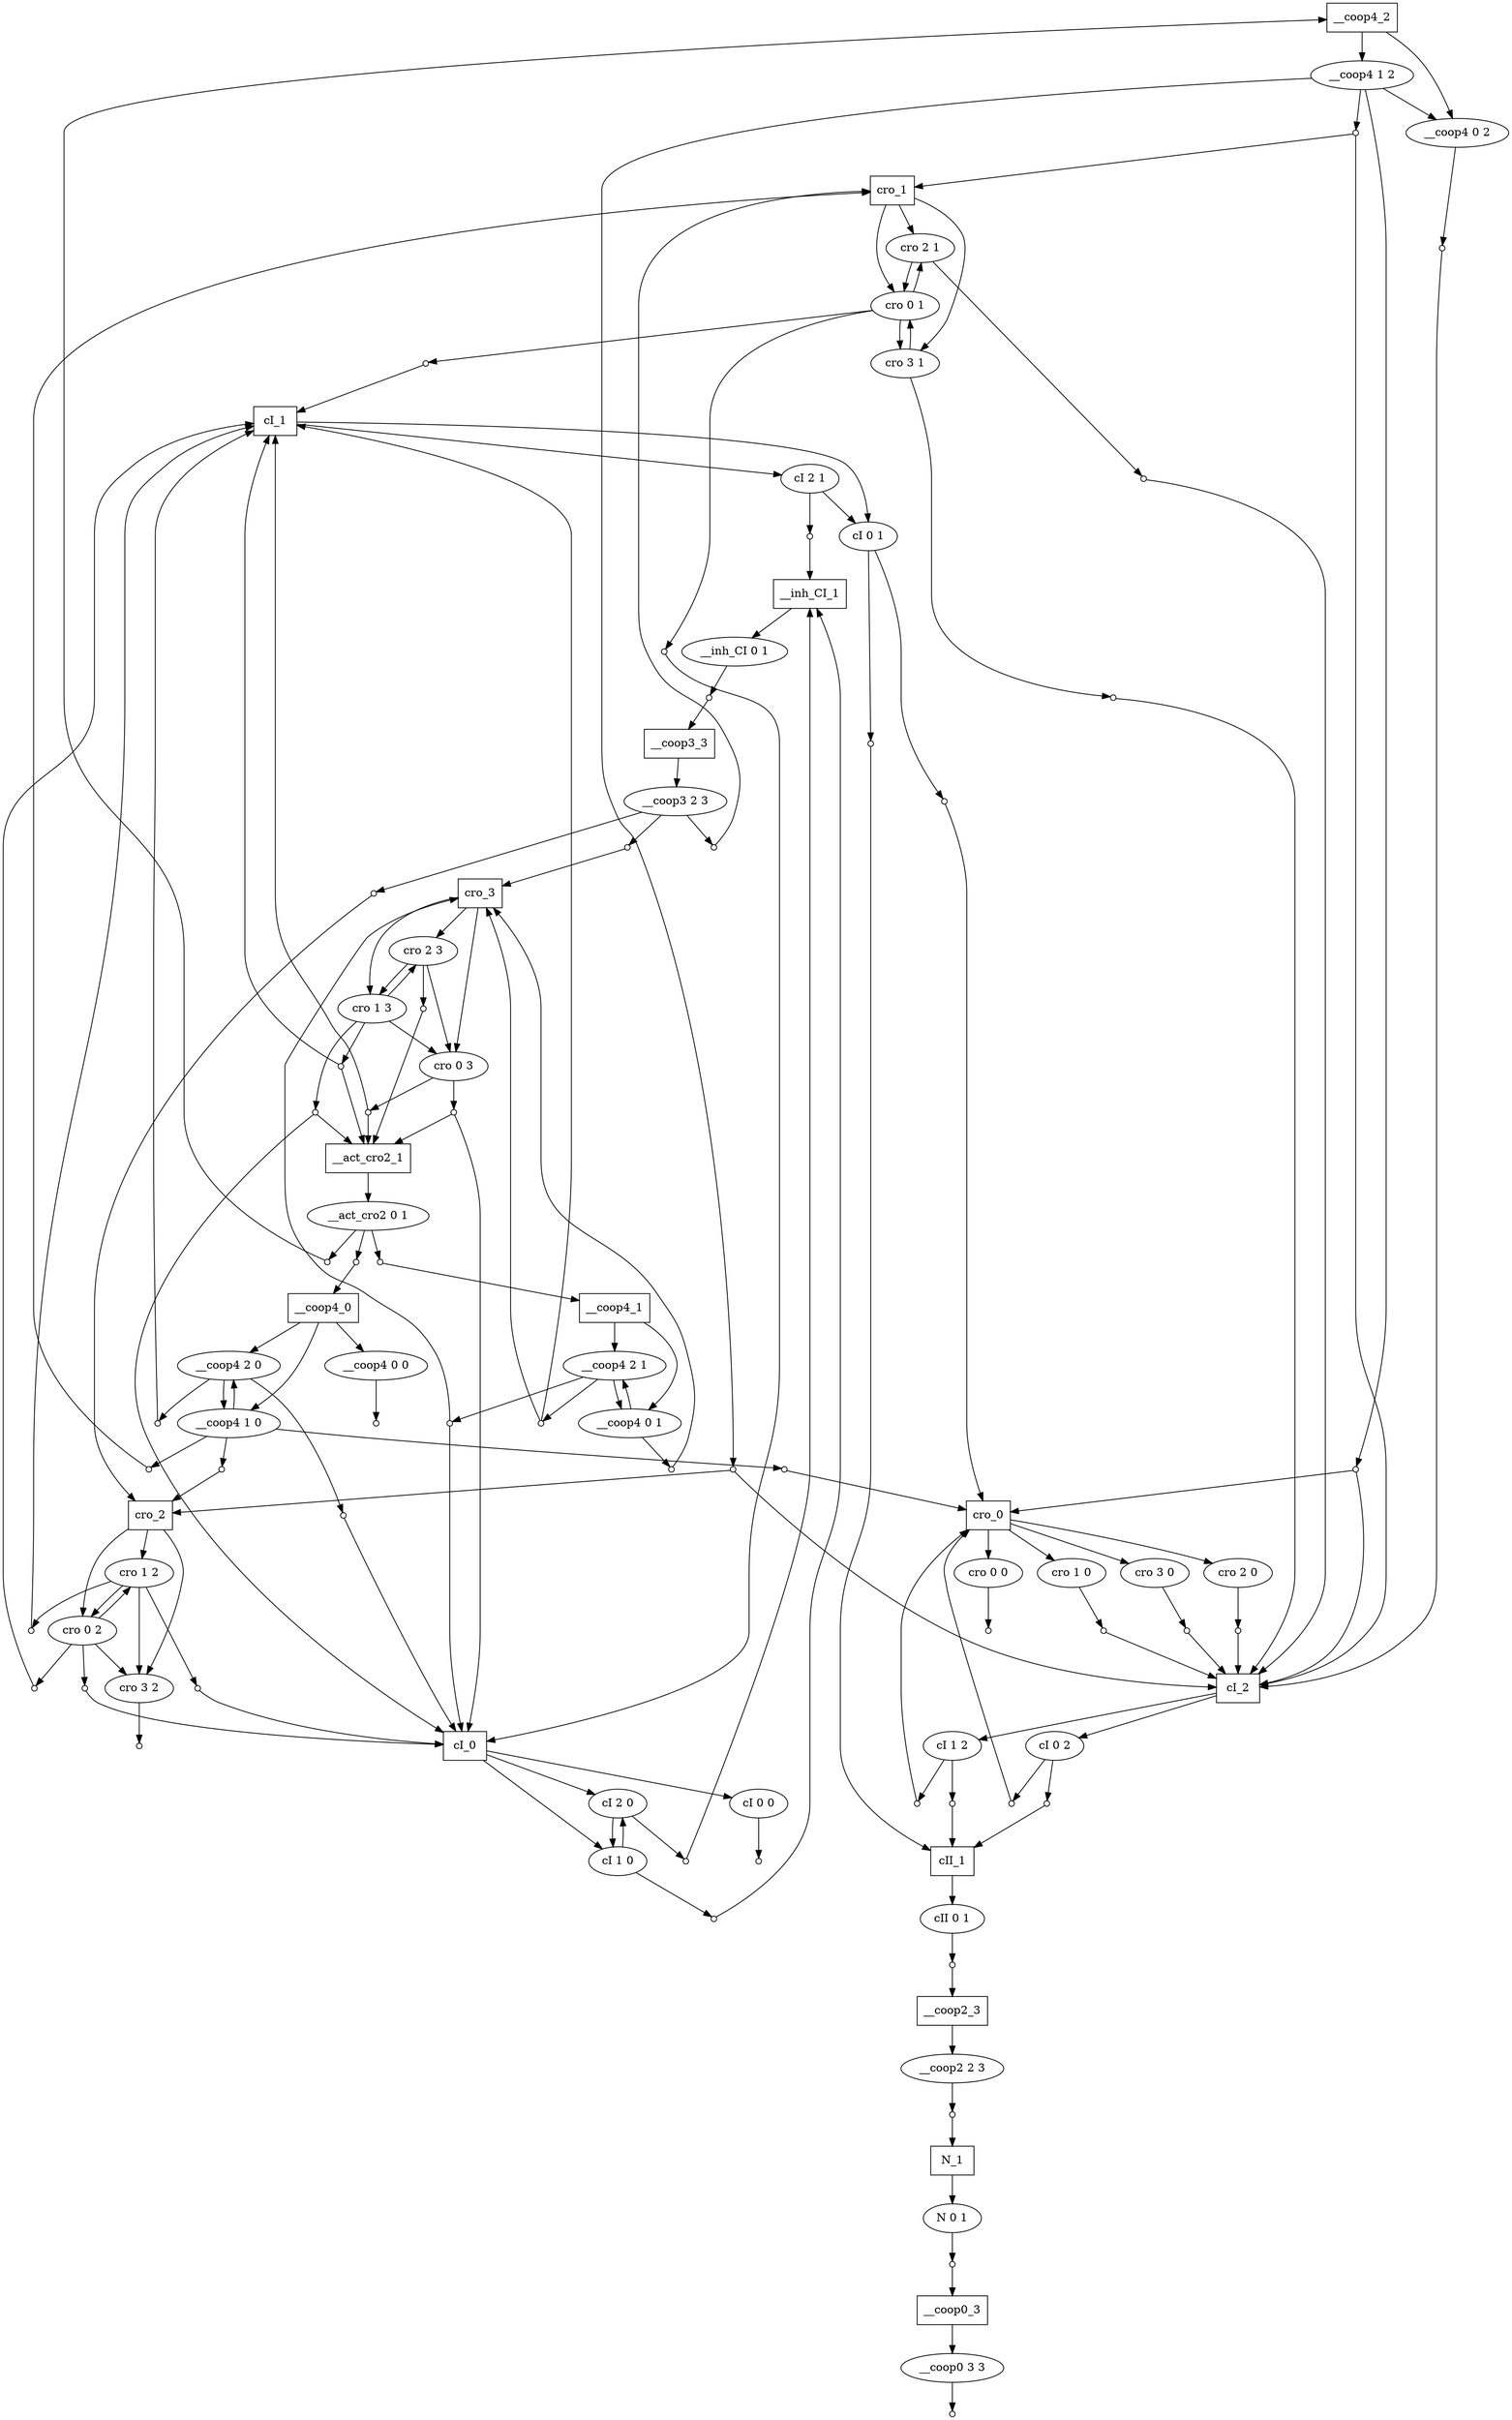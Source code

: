 digraph { 
N_1[shape=box];
N_1 -> O_N_0_1;

__act_cro2_1[shape=box];
__act_cro2_1 -> O___act_cro2_0_1;

__coop0_3[shape=box];
__coop0_3 -> O___coop0_3_3;

__coop2_3[shape=box];
__coop2_3 -> O___coop2_2_3;

__coop3_3[shape=box];
__coop3_3 -> O___coop3_2_3;

__coop4_0[shape=box];
__coop4_0 -> O___coop4_2_0;
__coop4_0 -> O___coop4_1_0;
__coop4_0 -> O___coop4_0_0;

__coop4_1[shape=box];
__coop4_1 -> O___coop4_2_1;
__coop4_1 -> O___coop4_0_1;

__coop4_2[shape=box];
__coop4_2 -> O___coop4_1_2;
__coop4_2 -> O___coop4_0_2;

__inh_CI_1[shape=box];
__inh_CI_1 -> O___inh_CI_0_1;

cI_0[shape=box];
cI_0 -> O_cI_2_0;
cI_0 -> O_cI_1_0;
cI_0 -> O_cI_0_0;

cI_1[shape=box];
cI_1 -> O_cI_2_1;
cI_1 -> O_cI_0_1;

cI_2[shape=box];
cI_2 -> O_cI_1_2;
cI_2 -> O_cI_0_2;

cII_1[shape=box];
cII_1 -> O_cII_0_1;

cro_0[shape=box];
cro_0 -> O_cro_2_0;
cro_0 -> O_cro_1_0;
cro_0 -> O_cro_3_0;
cro_0 -> O_cro_0_0;

cro_1[shape=box];
cro_1 -> O_cro_2_1;
cro_1 -> O_cro_3_1;
cro_1 -> O_cro_0_1;

cro_2[shape=box];
cro_2 -> O_cro_1_2;
cro_2 -> O_cro_3_2;
cro_2 -> O_cro_0_2;

cro_3[shape=box];
cro_3 -> O_cro_2_3;
cro_3 -> O_cro_1_3;
cro_3 -> O_cro_0_3;
O_N_0_1[label="N 0 1"];
pintsol0[label="",shape=circle,fixedsize=true,width=0.1,height=0.1];
O_N_0_1 -> pintsol0;
pintsol0 -> __coop0_3;

O___act_cro2_0_1[label="__act_cro2 0 1"];
pintsol1[label="",shape=circle,fixedsize=true,width=0.1,height=0.1];
O___act_cro2_0_1 -> pintsol1;
pintsol1 -> __coop4_0;
pintsol2[label="",shape=circle,fixedsize=true,width=0.1,height=0.1];
O___act_cro2_0_1 -> pintsol2;
pintsol2 -> __coop4_1;
pintsol3[label="",shape=circle,fixedsize=true,width=0.1,height=0.1];
O___act_cro2_0_1 -> pintsol3;
pintsol3 -> __coop4_2;

O___coop0_3_3[label="__coop0 3 3"];
pintsol4[label="",shape=circle,fixedsize=true,width=0.1,height=0.1];
O___coop0_3_3 -> pintsol4;


O___coop2_2_3[label="__coop2 2 3"];
pintsol5[label="",shape=circle,fixedsize=true,width=0.1,height=0.1];
O___coop2_2_3 -> pintsol5;
pintsol5 -> N_1;

O___coop3_2_3[label="__coop3 2 3"];
pintsol6[label="",shape=circle,fixedsize=true,width=0.1,height=0.1];
O___coop3_2_3 -> pintsol6;
pintsol6 -> cro_1;
pintsol7[label="",shape=circle,fixedsize=true,width=0.1,height=0.1];
O___coop3_2_3 -> pintsol7;
pintsol7 -> cro_2;
pintsol8[label="",shape=circle,fixedsize=true,width=0.1,height=0.1];
O___coop3_2_3 -> pintsol8;
pintsol8 -> cro_3;

O___coop4_0_0[label="__coop4 0 0"];
pintsol9[label="",shape=circle,fixedsize=true,width=0.1,height=0.1];
O___coop4_0_0 -> pintsol9;


O___coop4_0_1[label="__coop4 0 1"];
O___coop4_0_1 -> O___coop4_2_1;
pintsol10[label="",shape=circle,fixedsize=true,width=0.1,height=0.1];
O___coop4_0_1 -> pintsol10;
pintsol10 -> cro_3;

O___coop4_0_2[label="__coop4 0 2"];
pintsol11[label="",shape=circle,fixedsize=true,width=0.1,height=0.1];
O___coop4_0_2 -> pintsol11;
pintsol11 -> cI_2;

O___coop4_1_0[label="__coop4 1 0"];
O___coop4_1_0 -> O___coop4_2_0;
pintsol12[label="",shape=circle,fixedsize=true,width=0.1,height=0.1];
O___coop4_1_0 -> pintsol12;
pintsol12 -> cro_0;
pintsol13[label="",shape=circle,fixedsize=true,width=0.1,height=0.1];
O___coop4_1_0 -> pintsol13;
pintsol13 -> cro_1;
pintsol14[label="",shape=circle,fixedsize=true,width=0.1,height=0.1];
O___coop4_1_0 -> pintsol14;
pintsol14 -> cro_2;

O___coop4_1_2[label="__coop4 1 2"];
O___coop4_1_2 -> O___coop4_0_2;
pintsol15[label="",shape=circle,fixedsize=true,width=0.1,height=0.1];
O___coop4_1_2 -> pintsol15;
pintsol15 -> cI_2;
pintsol15 -> cro_0;
pintsol16[label="",shape=circle,fixedsize=true,width=0.1,height=0.1];
O___coop4_1_2 -> pintsol16;
pintsol16 -> cI_2;
pintsol16 -> cro_1;
pintsol17[label="",shape=circle,fixedsize=true,width=0.1,height=0.1];
O___coop4_1_2 -> pintsol17;
pintsol17 -> cI_2;
pintsol17 -> cro_2;

O___coop4_2_0[label="__coop4 2 0"];
O___coop4_2_0 -> O___coop4_1_0;
pintsol18[label="",shape=circle,fixedsize=true,width=0.1,height=0.1];
O___coop4_2_0 -> pintsol18;
pintsol18 -> cI_0;
pintsol19[label="",shape=circle,fixedsize=true,width=0.1,height=0.1];
O___coop4_2_0 -> pintsol19;
pintsol19 -> cI_1;

O___coop4_2_1[label="__coop4 2 1"];
O___coop4_2_1 -> O___coop4_0_1;
pintsol20[label="",shape=circle,fixedsize=true,width=0.1,height=0.1];
O___coop4_2_1 -> pintsol20;
pintsol20 -> cI_0;
pintsol20 -> cro_3;
pintsol21[label="",shape=circle,fixedsize=true,width=0.1,height=0.1];
O___coop4_2_1 -> pintsol21;
pintsol21 -> cI_1;
pintsol21 -> cro_3;

O___inh_CI_0_1[label="__inh_CI 0 1"];
pintsol22[label="",shape=circle,fixedsize=true,width=0.1,height=0.1];
O___inh_CI_0_1 -> pintsol22;
pintsol22 -> __coop3_3;

O_cI_0_0[label="cI 0 0"];
pintsol23[label="",shape=circle,fixedsize=true,width=0.1,height=0.1];
O_cI_0_0 -> pintsol23;


O_cI_0_1[label="cI 0 1"];
pintsol24[label="",shape=circle,fixedsize=true,width=0.1,height=0.1];
O_cI_0_1 -> pintsol24;
pintsol24 -> cII_1;
pintsol25[label="",shape=circle,fixedsize=true,width=0.1,height=0.1];
O_cI_0_1 -> pintsol25;
pintsol25 -> cro_0;

O_cI_0_2[label="cI 0 2"];
pintsol26[label="",shape=circle,fixedsize=true,width=0.1,height=0.1];
O_cI_0_2 -> pintsol26;
pintsol26 -> cII_1;
pintsol27[label="",shape=circle,fixedsize=true,width=0.1,height=0.1];
O_cI_0_2 -> pintsol27;
pintsol27 -> cro_0;

O_cI_1_0[label="cI 1 0"];
O_cI_1_0 -> O_cI_2_0;
pintsol28[label="",shape=circle,fixedsize=true,width=0.1,height=0.1];
O_cI_1_0 -> pintsol28;
pintsol28 -> __inh_CI_1;

O_cI_1_2[label="cI 1 2"];
pintsol29[label="",shape=circle,fixedsize=true,width=0.1,height=0.1];
O_cI_1_2 -> pintsol29;
pintsol29 -> cro_0;
pintsol30[label="",shape=circle,fixedsize=true,width=0.1,height=0.1];
O_cI_1_2 -> pintsol30;
pintsol30 -> cII_1;

O_cI_2_0[label="cI 2 0"];
O_cI_2_0 -> O_cI_1_0;
pintsol31[label="",shape=circle,fixedsize=true,width=0.1,height=0.1];
O_cI_2_0 -> pintsol31;
pintsol31 -> __inh_CI_1;

O_cI_2_1[label="cI 2 1"];
O_cI_2_1 -> O_cI_0_1;
pintsol32[label="",shape=circle,fixedsize=true,width=0.1,height=0.1];
O_cI_2_1 -> pintsol32;
pintsol32 -> __inh_CI_1;

O_cII_0_1[label="cII 0 1"];
pintsol33[label="",shape=circle,fixedsize=true,width=0.1,height=0.1];
O_cII_0_1 -> pintsol33;
pintsol33 -> __coop2_3;

O_cro_0_0[label="cro 0 0"];
pintsol34[label="",shape=circle,fixedsize=true,width=0.1,height=0.1];
O_cro_0_0 -> pintsol34;


O_cro_0_1[label="cro 0 1"];
O_cro_0_1 -> O_cro_3_1;
O_cro_0_1 -> O_cro_2_1;
pintsol35[label="",shape=circle,fixedsize=true,width=0.1,height=0.1];
O_cro_0_1 -> pintsol35;
pintsol35 -> cI_0;
pintsol36[label="",shape=circle,fixedsize=true,width=0.1,height=0.1];
O_cro_0_1 -> pintsol36;
pintsol36 -> cI_1;

O_cro_0_2[label="cro 0 2"];
O_cro_0_2 -> O_cro_3_2;
O_cro_0_2 -> O_cro_1_2;
pintsol37[label="",shape=circle,fixedsize=true,width=0.1,height=0.1];
O_cro_0_2 -> pintsol37;
pintsol37 -> cI_0;
pintsol38[label="",shape=circle,fixedsize=true,width=0.1,height=0.1];
O_cro_0_2 -> pintsol38;
pintsol38 -> cI_1;

O_cro_0_3[label="cro 0 3"];
pintsol39[label="",shape=circle,fixedsize=true,width=0.1,height=0.1];
O_cro_0_3 -> pintsol39;
pintsol39 -> __act_cro2_1;
pintsol39 -> cI_0;
pintsol40[label="",shape=circle,fixedsize=true,width=0.1,height=0.1];
O_cro_0_3 -> pintsol40;
pintsol40 -> __act_cro2_1;
pintsol40 -> cI_1;

O_cro_1_0[label="cro 1 0"];
pintsol41[label="",shape=circle,fixedsize=true,width=0.1,height=0.1];
O_cro_1_0 -> pintsol41;
pintsol41 -> cI_2;

O_cro_1_2[label="cro 1 2"];
O_cro_1_2 -> O_cro_3_2;
O_cro_1_2 -> O_cro_0_2;
pintsol42[label="",shape=circle,fixedsize=true,width=0.1,height=0.1];
O_cro_1_2 -> pintsol42;
pintsol42 -> cI_0;
pintsol43[label="",shape=circle,fixedsize=true,width=0.1,height=0.1];
O_cro_1_2 -> pintsol43;
pintsol43 -> cI_1;

O_cro_1_3[label="cro 1 3"];
O_cro_1_3 -> O_cro_2_3;
O_cro_1_3 -> O_cro_0_3;
pintsol44[label="",shape=circle,fixedsize=true,width=0.1,height=0.1];
O_cro_1_3 -> pintsol44;
pintsol44 -> __act_cro2_1;
pintsol44 -> cI_0;
pintsol45[label="",shape=circle,fixedsize=true,width=0.1,height=0.1];
O_cro_1_3 -> pintsol45;
pintsol45 -> __act_cro2_1;
pintsol45 -> cI_1;

O_cro_2_0[label="cro 2 0"];
pintsol46[label="",shape=circle,fixedsize=true,width=0.1,height=0.1];
O_cro_2_0 -> pintsol46;
pintsol46 -> cI_2;

O_cro_2_1[label="cro 2 1"];
O_cro_2_1 -> O_cro_0_1;
pintsol47[label="",shape=circle,fixedsize=true,width=0.1,height=0.1];
O_cro_2_1 -> pintsol47;
pintsol47 -> cI_2;

O_cro_2_3[label="cro 2 3"];
O_cro_2_3 -> O_cro_1_3;
O_cro_2_3 -> O_cro_0_3;
pintsol48[label="",shape=circle,fixedsize=true,width=0.1,height=0.1];
O_cro_2_3 -> pintsol48;
pintsol48 -> __act_cro2_1;

O_cro_3_0[label="cro 3 0"];
pintsol49[label="",shape=circle,fixedsize=true,width=0.1,height=0.1];
O_cro_3_0 -> pintsol49;
pintsol49 -> cI_2;

O_cro_3_1[label="cro 3 1"];
O_cro_3_1 -> O_cro_0_1;
pintsol50[label="",shape=circle,fixedsize=true,width=0.1,height=0.1];
O_cro_3_1 -> pintsol50;
pintsol50 -> cI_2;

O_cro_3_2[label="cro 3 2"];
pintsol51[label="",shape=circle,fixedsize=true,width=0.1,height=0.1];
O_cro_3_2 -> pintsol51;

}
